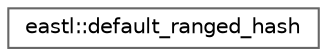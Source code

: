 digraph "类继承关系图"
{
 // LATEX_PDF_SIZE
  bgcolor="transparent";
  edge [fontname=Helvetica,fontsize=10,labelfontname=Helvetica,labelfontsize=10];
  node [fontname=Helvetica,fontsize=10,shape=box,height=0.2,width=0.4];
  rankdir="LR";
  Node0 [id="Node000000",label="eastl::default_ranged_hash",height=0.2,width=0.4,color="grey40", fillcolor="white", style="filled",URL="$structeastl_1_1default__ranged__hash.html",tooltip=" "];
}
